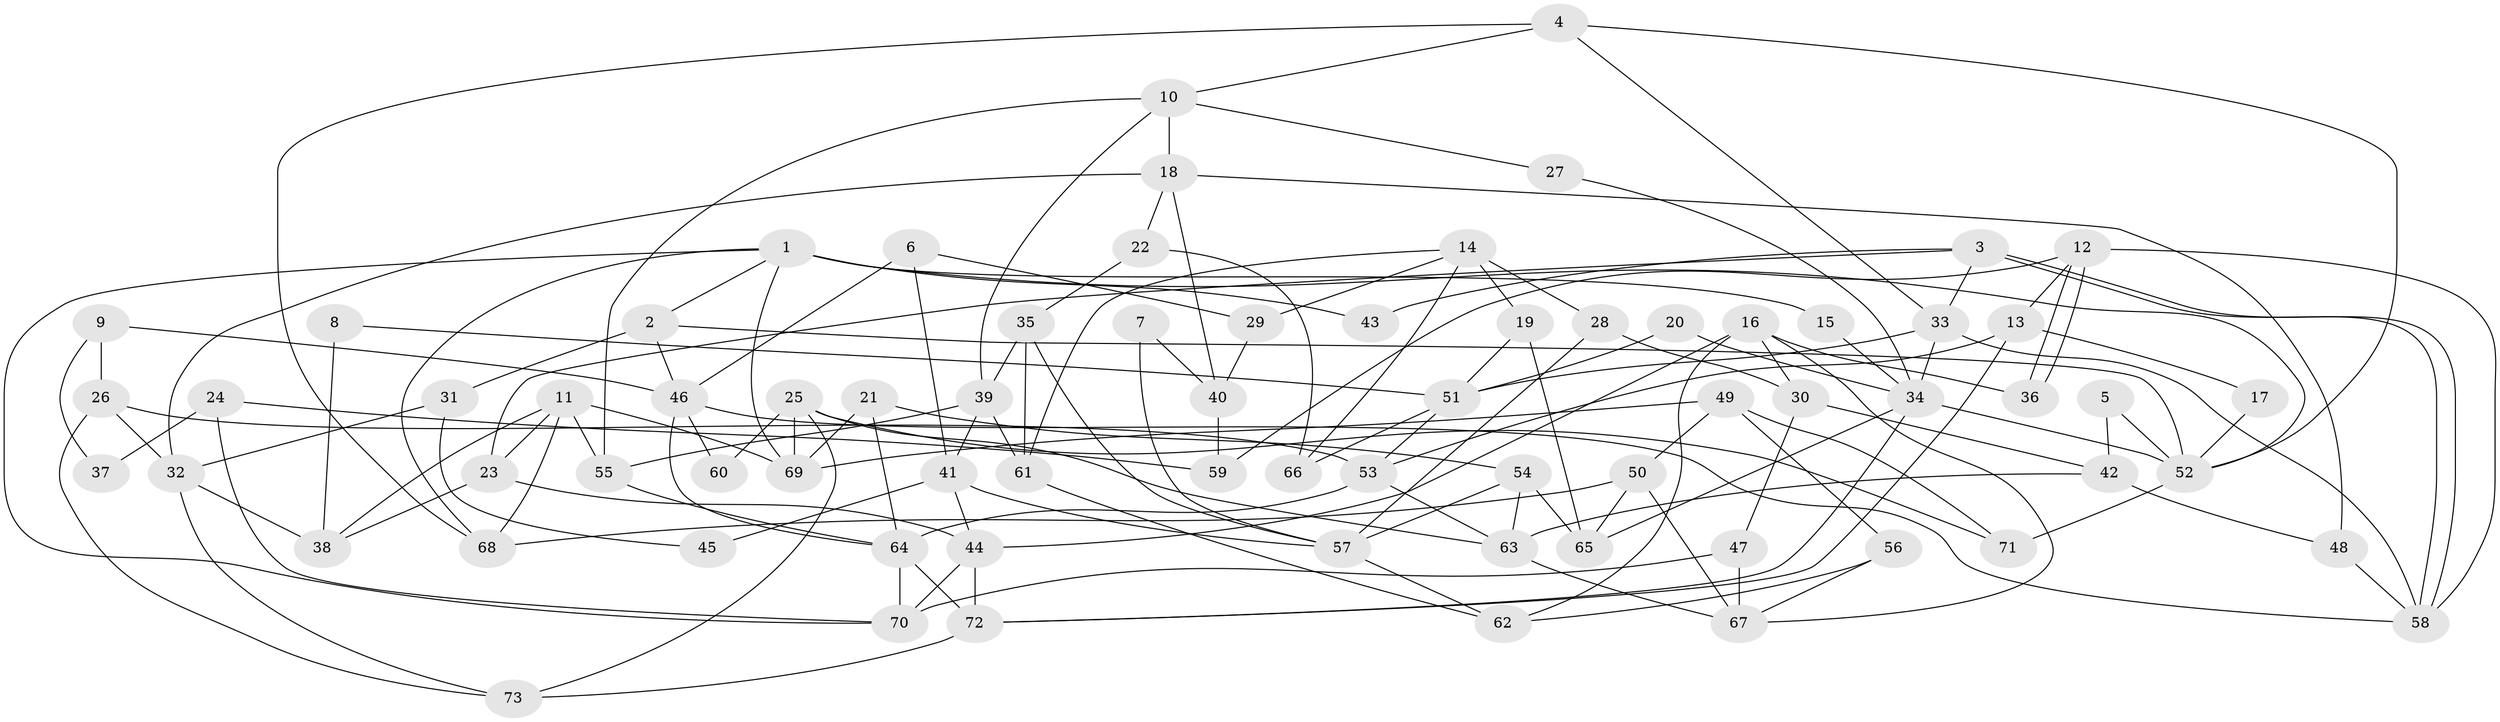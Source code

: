 // Generated by graph-tools (version 1.1) at 2025/36/03/09/25 02:36:19]
// undirected, 73 vertices, 146 edges
graph export_dot {
graph [start="1"]
  node [color=gray90,style=filled];
  1;
  2;
  3;
  4;
  5;
  6;
  7;
  8;
  9;
  10;
  11;
  12;
  13;
  14;
  15;
  16;
  17;
  18;
  19;
  20;
  21;
  22;
  23;
  24;
  25;
  26;
  27;
  28;
  29;
  30;
  31;
  32;
  33;
  34;
  35;
  36;
  37;
  38;
  39;
  40;
  41;
  42;
  43;
  44;
  45;
  46;
  47;
  48;
  49;
  50;
  51;
  52;
  53;
  54;
  55;
  56;
  57;
  58;
  59;
  60;
  61;
  62;
  63;
  64;
  65;
  66;
  67;
  68;
  69;
  70;
  71;
  72;
  73;
  1 -- 69;
  1 -- 68;
  1 -- 2;
  1 -- 15;
  1 -- 43;
  1 -- 52;
  1 -- 70;
  2 -- 52;
  2 -- 31;
  2 -- 46;
  3 -- 23;
  3 -- 58;
  3 -- 58;
  3 -- 33;
  3 -- 43;
  4 -- 52;
  4 -- 10;
  4 -- 33;
  4 -- 68;
  5 -- 42;
  5 -- 52;
  6 -- 41;
  6 -- 46;
  6 -- 29;
  7 -- 40;
  7 -- 57;
  8 -- 51;
  8 -- 38;
  9 -- 46;
  9 -- 26;
  9 -- 37;
  10 -- 18;
  10 -- 39;
  10 -- 27;
  10 -- 55;
  11 -- 69;
  11 -- 55;
  11 -- 23;
  11 -- 38;
  11 -- 68;
  12 -- 58;
  12 -- 36;
  12 -- 36;
  12 -- 13;
  12 -- 59;
  13 -- 72;
  13 -- 17;
  13 -- 53;
  14 -- 28;
  14 -- 19;
  14 -- 29;
  14 -- 61;
  14 -- 66;
  15 -- 34;
  16 -- 44;
  16 -- 62;
  16 -- 30;
  16 -- 36;
  16 -- 67;
  17 -- 52;
  18 -- 22;
  18 -- 48;
  18 -- 32;
  18 -- 40;
  19 -- 51;
  19 -- 65;
  20 -- 34;
  20 -- 51;
  21 -- 69;
  21 -- 64;
  21 -- 54;
  22 -- 66;
  22 -- 35;
  23 -- 38;
  23 -- 44;
  24 -- 70;
  24 -- 59;
  24 -- 37;
  25 -- 63;
  25 -- 73;
  25 -- 60;
  25 -- 69;
  25 -- 71;
  26 -- 32;
  26 -- 53;
  26 -- 73;
  27 -- 34;
  28 -- 30;
  28 -- 57;
  29 -- 40;
  30 -- 47;
  30 -- 42;
  31 -- 32;
  31 -- 45;
  32 -- 73;
  32 -- 38;
  33 -- 34;
  33 -- 51;
  33 -- 58;
  34 -- 52;
  34 -- 65;
  34 -- 72;
  35 -- 61;
  35 -- 39;
  35 -- 57;
  39 -- 41;
  39 -- 55;
  39 -- 61;
  40 -- 59;
  41 -- 44;
  41 -- 57;
  41 -- 45;
  42 -- 63;
  42 -- 48;
  44 -- 70;
  44 -- 72;
  46 -- 58;
  46 -- 60;
  46 -- 64;
  47 -- 70;
  47 -- 67;
  48 -- 58;
  49 -- 56;
  49 -- 50;
  49 -- 69;
  49 -- 71;
  50 -- 68;
  50 -- 67;
  50 -- 65;
  51 -- 53;
  51 -- 66;
  52 -- 71;
  53 -- 64;
  53 -- 63;
  54 -- 65;
  54 -- 57;
  54 -- 63;
  55 -- 64;
  56 -- 62;
  56 -- 67;
  57 -- 62;
  61 -- 62;
  63 -- 67;
  64 -- 72;
  64 -- 70;
  72 -- 73;
}
